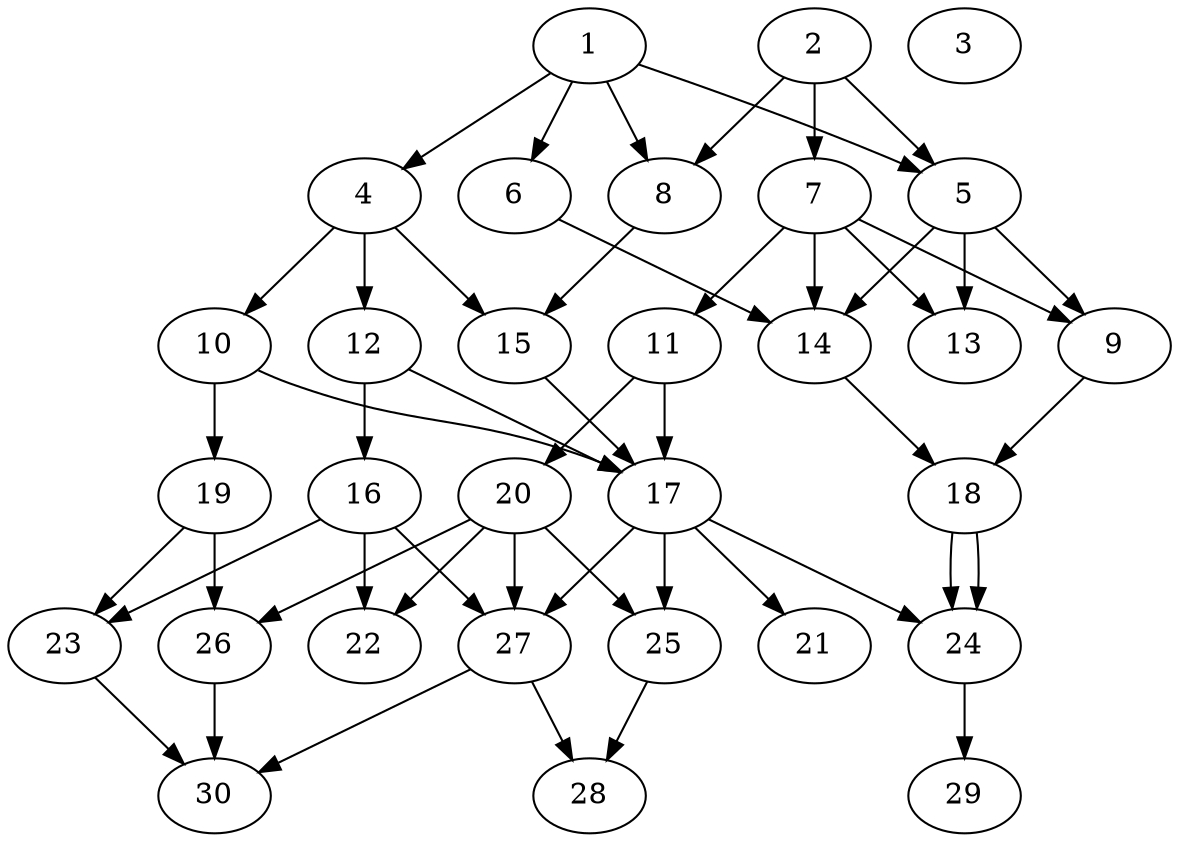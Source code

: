 // DAG (tier=2-normal, mode=compute, n=30, ccr=0.387, fat=0.534, density=0.572, regular=0.577, jump=0.103, mindata=524288, maxdata=8388608)
// DAG automatically generated by daggen at Sun Aug 24 16:33:33 2025
// /home/ermia/Project/Environments/daggen/bin/daggen --dot --ccr 0.387 --fat 0.534 --regular 0.577 --density 0.572 --jump 0.103 --mindata 524288 --maxdata 8388608 -n 30 
digraph G {
  1 [size="9408987869068762", alpha="0.08", expect_size="4704493934534381"]
  1 -> 4 [size ="534591634931712"]
  1 -> 5 [size ="534591634931712"]
  1 -> 6 [size ="534591634931712"]
  1 -> 8 [size ="534591634931712"]
  2 [size="25047535714975200", alpha="0.14", expect_size="12523767857487600"]
  2 -> 5 [size ="515610823884800"]
  2 -> 7 [size ="515610823884800"]
  2 -> 8 [size ="515610823884800"]
  3 [size="308040869271614208", alpha="0.01", expect_size="154020434635807104"]
  4 [size="667462627408731904", alpha="0.11", expect_size="333731313704365952"]
  4 -> 10 [size ="501503064276992"]
  4 -> 12 [size ="501503064276992"]
  4 -> 15 [size ="501503064276992"]
  5 [size="450378566243823552", alpha="0.12", expect_size="225189283121911776"]
  5 -> 9 [size ="280153007587328"]
  5 -> 13 [size ="280153007587328"]
  5 -> 14 [size ="280153007587328"]
  6 [size="169734051822233976832", alpha="0.09", expect_size="84867025911116988416"]
  6 -> 14 [size ="245246399086592"]
  7 [size="1158817472781966", alpha="0.01", expect_size="579408736390983"]
  7 -> 9 [size ="38272990445568"]
  7 -> 11 [size ="38272990445568"]
  7 -> 13 [size ="38272990445568"]
  7 -> 14 [size ="38272990445568"]
  8 [size="617151674385546624", alpha="0.14", expect_size="308575837192773312"]
  8 -> 15 [size ="292403520995328"]
  9 [size="7223184337648992", alpha="0.16", expect_size="3611592168824496"]
  9 -> 18 [size ="429446607667200"]
  10 [size="1103943762427848448", alpha="0.08", expect_size="551971881213924224"]
  10 -> 17 [size ="445315933011968"]
  10 -> 19 [size ="445315933011968"]
  11 [size="167465460375157952", alpha="0.06", expect_size="83732730187578976"]
  11 -> 17 [size ="98403614720000"]
  11 -> 20 [size ="98403614720000"]
  12 [size="483922995369331392512", alpha="0.12", expect_size="241961497684665696256"]
  12 -> 16 [size ="493106612928512"]
  12 -> 17 [size ="493106612928512"]
  13 [size="23535851124707604", alpha="0.10", expect_size="11767925562353802"]
  14 [size="2560467362218246144", alpha="0.06", expect_size="1280233681109123072"]
  14 -> 18 [size ="14972792864768"]
  15 [size="25718676809012652", alpha="0.13", expect_size="12859338404506326"]
  15 -> 17 [size ="511803410874368"]
  16 [size="6748255002716826", alpha="0.06", expect_size="3374127501358413"]
  16 -> 22 [size ="131082141827072"]
  16 -> 23 [size ="131082141827072"]
  16 -> 27 [size ="131082141827072"]
  17 [size="662530635497226624", alpha="0.16", expect_size="331265317748613312"]
  17 -> 21 [size ="495295762792448"]
  17 -> 24 [size ="495295762792448"]
  17 -> 25 [size ="495295762792448"]
  17 -> 27 [size ="495295762792448"]
  18 [size="70199763906866368", alpha="0.12", expect_size="35099881953433184"]
  18 -> 24 [size ="36537160957952"]
  18 -> 24 [size ="36537160957952"]
  19 [size="86675402781648224", alpha="0.03", expect_size="43337701390824112"]
  19 -> 23 [size ="43225658163200"]
  19 -> 26 [size ="43225658163200"]
  20 [size="25102799281975016", alpha="0.19", expect_size="12551399640987508"]
  20 -> 22 [size ="11839211569152"]
  20 -> 25 [size ="11839211569152"]
  20 -> 26 [size ="11839211569152"]
  20 -> 27 [size ="11839211569152"]
  21 [size="13794071536609680", alpha="0.14", expect_size="6897035768304840"]
  22 [size="104173298832637952000", alpha="0.10", expect_size="52086649416318976000"]
  23 [size="41247580511433344", alpha="0.13", expect_size="20623790255716672"]
  23 -> 30 [size ="32753957470208"]
  24 [size="39233270748382624", alpha="0.02", expect_size="19616635374191312"]
  24 -> 29 [size ="27786425139200"]
  25 [size="236398212827786592", alpha="0.01", expect_size="118199106413893296"]
  25 -> 28 [size ="407409197580288"]
  26 [size="272339728374693888000", alpha="0.20", expect_size="136169864187346944000"]
  26 -> 30 [size ="336122295091200"]
  27 [size="727896677896734976", alpha="0.19", expect_size="363948338948367488"]
  27 -> 28 [size ="421084843212800"]
  27 -> 30 [size ="421084843212800"]
  28 [size="198888183489846496", alpha="0.19", expect_size="99444091744923248"]
  29 [size="445596418351977988096", alpha="0.09", expect_size="222798209175988994048"]
  30 [size="17993728665283672", alpha="0.00", expect_size="8996864332641836"]
}